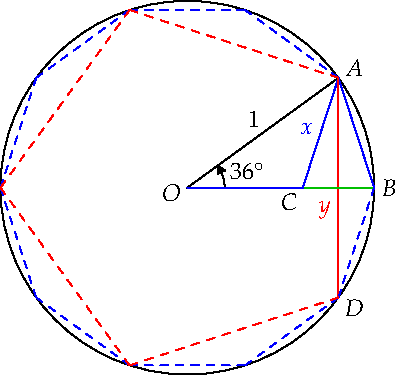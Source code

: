 settings.tex="pdflatex";

texpreamble("\usepackage{amsmath}
\usepackage{amsthm,amssymb}
\usepackage{mathpazo}
\usepackage[svgnames]{xcolor}
");
import graph;

size(200);

pair O=(0,0);
pair A=dir(36);
pair B=(1,0);
pair C=((sqrt(5)-1)/2,0);

draw(circle((0,0),1));
draw("$1$",A--O);
draw("$36^\circ$",arc((0,0),0.2,0,36),ArcArrow);

label("$O$",O,-dir(18));
label("$A$",A,A);
label("$B$",B,B);
label("$C$",C,SW);
label("$D$",(A.x,-A.y),dir(-36));

draw(B--A,blue);
draw("$x$",A--C,blue);
draw(Label("$y$",Relative(0.6)),A--(A.x,-A.y),red);
draw(B--C,heavygreen);
draw(O--C,blue);

for(int i=1; i<=9; ++i){
	draw(dir(36*i)--dir(36*(i+1)),blue+dashed);
	}
for(int i=1; i<=4; ++i){
	draw(dir(72*i-36)--dir(72i+36),red+dashed);
	}

